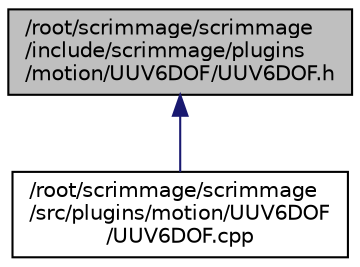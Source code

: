 digraph "/root/scrimmage/scrimmage/include/scrimmage/plugins/motion/UUV6DOF/UUV6DOF.h"
{
 // LATEX_PDF_SIZE
  edge [fontname="Helvetica",fontsize="10",labelfontname="Helvetica",labelfontsize="10"];
  node [fontname="Helvetica",fontsize="10",shape=record];
  Node1 [label="/root/scrimmage/scrimmage\l/include/scrimmage/plugins\l/motion/UUV6DOF/UUV6DOF.h",height=0.2,width=0.4,color="black", fillcolor="grey75", style="filled", fontcolor="black",tooltip="Brief file description."];
  Node1 -> Node2 [dir="back",color="midnightblue",fontsize="10",style="solid",fontname="Helvetica"];
  Node2 [label="/root/scrimmage/scrimmage\l/src/plugins/motion/UUV6DOF\l/UUV6DOF.cpp",height=0.2,width=0.4,color="black", fillcolor="white", style="filled",URL="$UUV6DOF_8cpp.html",tooltip="Brief file description."];
}
